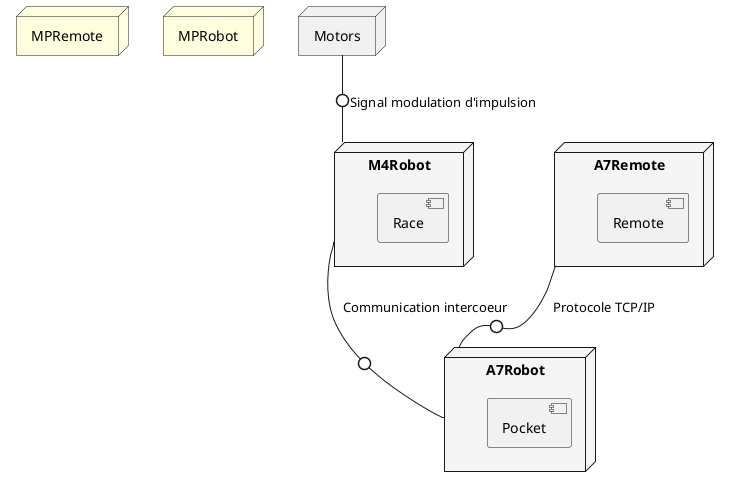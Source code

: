 

@startuml



skinparam monochrome false
skinparam shadowing false



node MPRemote as MPRemote
node A7Remote as A7Remote
node A7Robot as A7Robot
node M4Robot as M4Robot
node Motors as Motors 


node MPRemote as "MPRemote" #LightYellow {

    node A7Remote as "Cortex-A7" #WhiteSmoke {

        component Remote{

        }
    }
}



node MPRobot as "MPRobot" #LightYellow {

    node M4Robot as "Cortex-M4" #WhiteSmoke {
        component Race{
            
        }
    }

    node A7Robot as "Cortex-A7" #WhiteSmoke{

        component Pocket{
           
        }
    }

}


A7Remote -0- A7Robot : Protocole TCP/IP
M4Robot -0- A7Robot : Communication intercoeur
Motors -0- M4Robot : Signal modulation d'impulsion




@enduml

